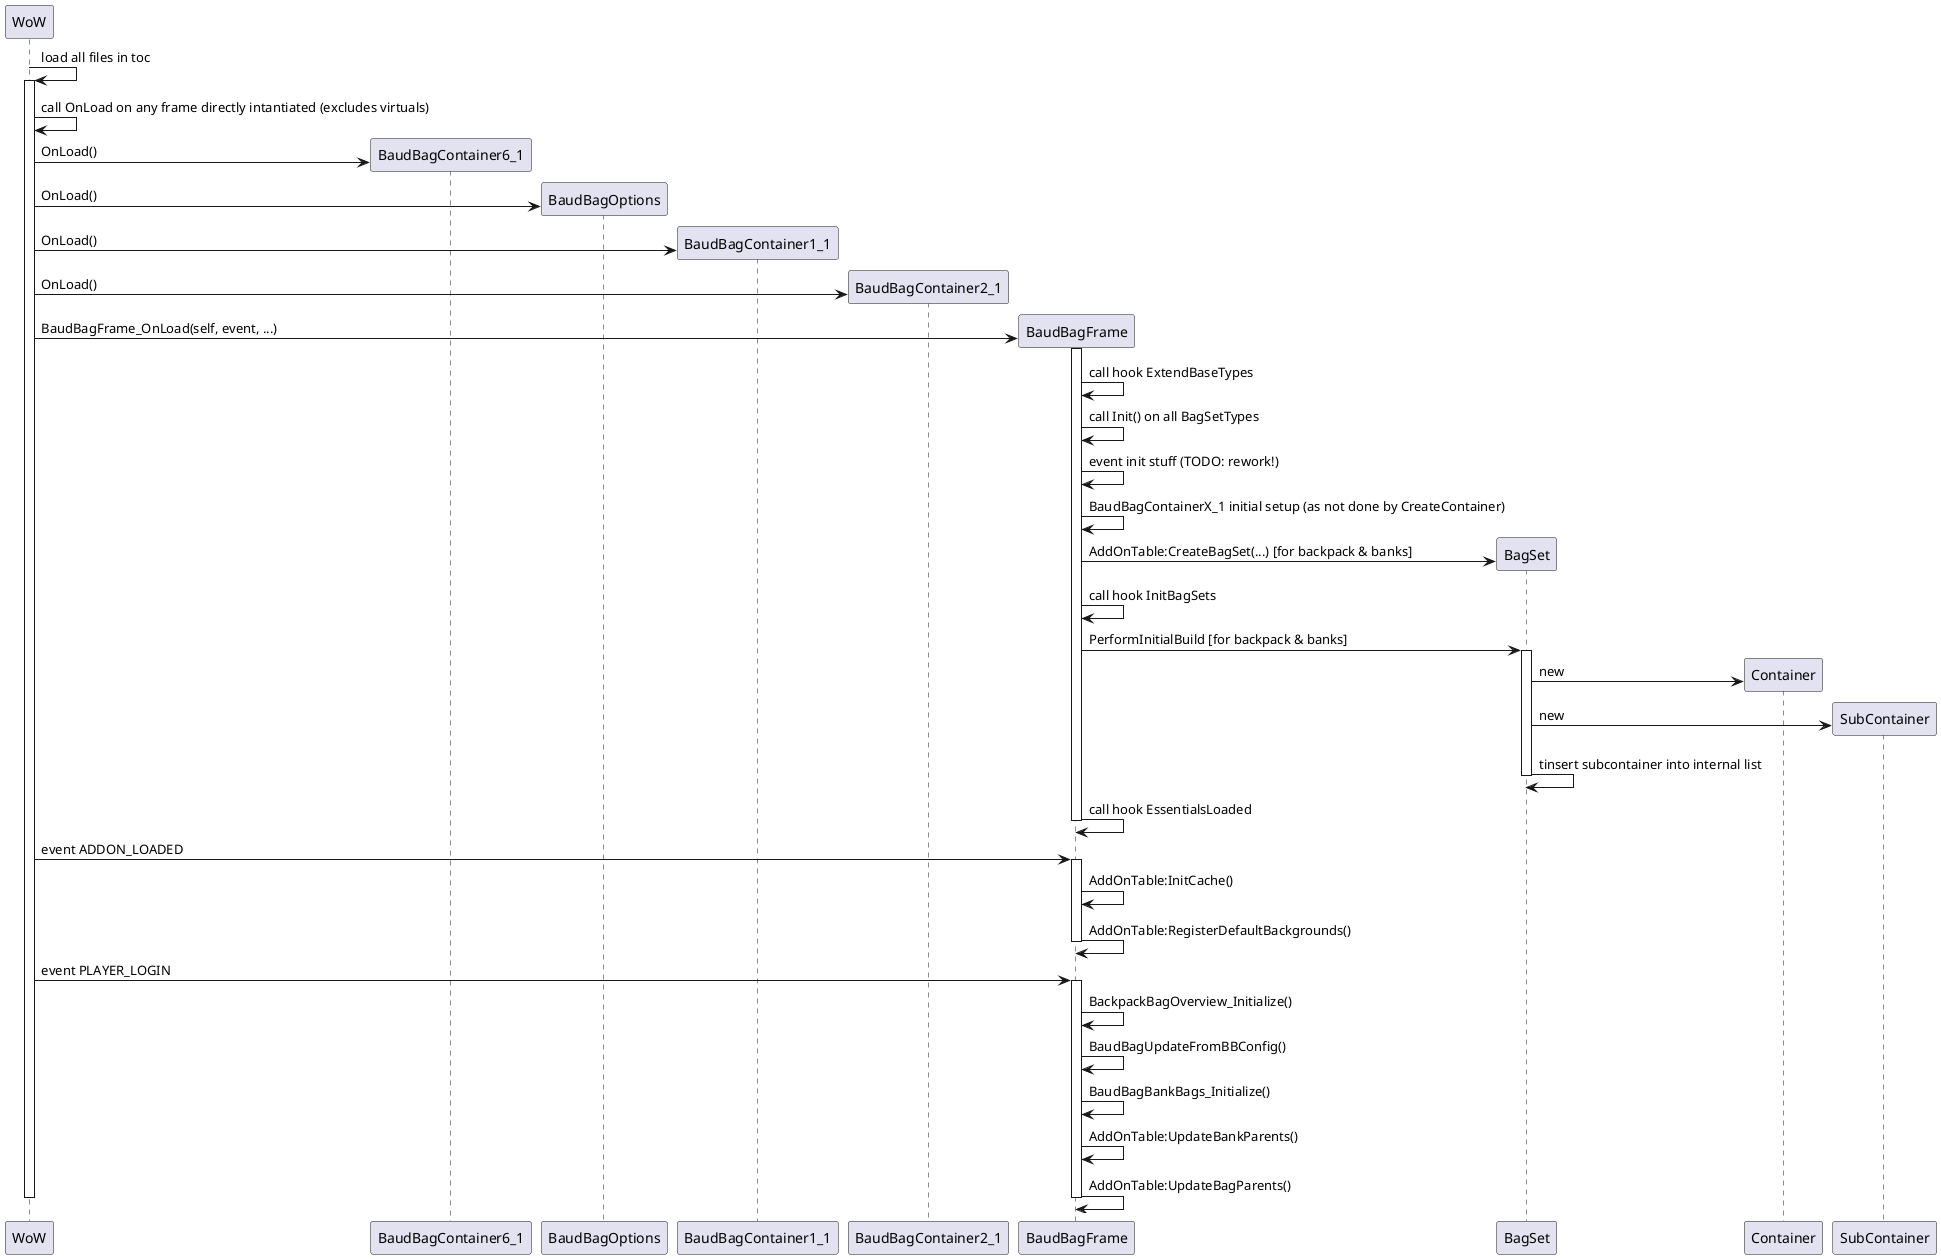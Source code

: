 @startuml addon initialization phase

participant WoW

WoW -> WoW: load all files in toc
activate WoW
    WoW -> WoW: call OnLoad on any frame directly intantiated (excludes virtuals)

    create BaudBagContainer6_1
    WoW -> BaudBagContainer6_1: OnLoad()

    create BaudBagOptions
    WoW -> BaudBagOptions: OnLoad()

    create BaudBagContainer1_1
    WoW -> BaudBagContainer1_1: OnLoad()

    create BaudBagContainer2_1
    WoW -> BaudBagContainer2_1: OnLoad()

    create BaudBagFrame
    WoW -> BaudBagFrame: BaudBagFrame_OnLoad(self, event, ...)
    activate BaudBagFrame
        BaudBagFrame -> BaudBagFrame: call hook ExtendBaseTypes
        BaudBagFrame -> BaudBagFrame: call Init() on all BagSetTypes

        BaudBagFrame -> BaudBagFrame: event init stuff (TODO: rework!)

        BaudBagFrame -> BaudBagFrame: BaudBagContainerX_1 initial setup (as not done by CreateContainer)

        create BagSet
        BaudBagFrame -> BagSet: AddOnTable:CreateBagSet(...) [for backpack & banks]
        BaudBagFrame -> BaudBagFrame: call hook InitBagSets
        BaudBagFrame -> BagSet: PerformInitialBuild [for backpack & banks]

        activate BagSet
            create Container
            BagSet -> Container: new

            create SubContainer
            BagSet -> SubContainer: new
            BagSet -> BagSet: tinsert subcontainer into internal list
        deactivate BagSet

        BaudBagFrame -> BaudBagFrame: call hook EssentialsLoaded
    deactivate BaudBagFrame


    WoW -> BaudBagFrame: event ADDON_LOADED
    activate BaudBagFrame
        BaudBagFrame -> BaudBagFrame: AddOnTable:InitCache()
        BaudBagFrame -> BaudBagFrame: AddOnTable:RegisterDefaultBackgrounds()
    deactivate BaudBagFrame

    WoW -> BaudBagFrame: event PLAYER_LOGIN
    activate BaudBagFrame
        BaudBagFrame -> BaudBagFrame: BackpackBagOverview_Initialize()
        BaudBagFrame -> BaudBagFrame: BaudBagUpdateFromBBConfig()
        BaudBagFrame -> BaudBagFrame: BaudBagBankBags_Initialize()
        BaudBagFrame -> BaudBagFrame: AddOnTable:UpdateBankParents()
        BaudBagFrame -> BaudBagFrame: AddOnTable:UpdateBagParents()
    deactivate BaudBagFrame

deactivate WoW
@enduml
